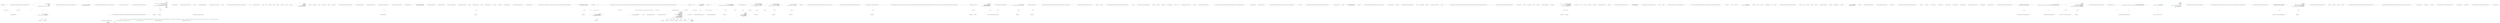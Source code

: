 digraph  {
n59 [label="System.Globalization.CultureInfo", span=""];
n60 [label=type, span=""];
n0 [cluster="CommandLine.Core.TypeConverter.ChangeType(System.Collections.Generic.IEnumerable<string>, System.Type, bool, System.Globalization.CultureInfo)", label="Entry CommandLine.Core.TypeConverter.ChangeType(System.Collections.Generic.IEnumerable<string>, System.Type, bool, System.Globalization.CultureInfo)", span="12-12"];
n1 [cluster="CommandLine.Core.TypeConverter.ChangeType(System.Collections.Generic.IEnumerable<string>, System.Type, bool, System.Globalization.CultureInfo)", label="return scalar\r\n                ? ChangeType(values.Single(), conversionType, conversionCulture)\r\n                : ChangeType(values, conversionType, conversionCulture);", span="14-16"];
n2 [cluster="CommandLine.Core.TypeConverter.ChangeType(System.Collections.Generic.IEnumerable<string>, System.Type, bool, System.Globalization.CultureInfo)", label="Exit CommandLine.Core.TypeConverter.ChangeType(System.Collections.Generic.IEnumerable<string>, System.Type, bool, System.Globalization.CultureInfo)", span="12-12"];
n3 [cluster="System.Collections.Generic.IEnumerable<TSource>.Single<TSource>()", label="Entry System.Collections.Generic.IEnumerable<TSource>.Single<TSource>()", span="0-0"];
n4 [cluster="CommandLine.Core.TypeConverter.ChangeType(string, System.Type, System.Globalization.CultureInfo)", label="Entry CommandLine.Core.TypeConverter.ChangeType(string, System.Type, System.Globalization.CultureInfo)", span="35-35"];
n5 [cluster="CommandLine.Core.TypeConverter.ChangeType(System.Collections.Generic.IEnumerable<string>, System.Type, System.Globalization.CultureInfo)", label="Entry CommandLine.Core.TypeConverter.ChangeType(System.Collections.Generic.IEnumerable<string>, System.Type, System.Globalization.CultureInfo)", span="19-19"];
n6 [cluster="CommandLine.Core.TypeConverter.ChangeType(System.Collections.Generic.IEnumerable<string>, System.Type, System.Globalization.CultureInfo)", label="var type =\r\n                conversionType.GetGenericArguments()\r\n                              .SingleOrDefault()\r\n                              .ToMaybe()\r\n                              .FromJust(\r\n                                  new ApplicationException(''Non scalar properties should be sequence of type IEnumerable<T>.''))", span="21-26"];
n7 [cluster="CommandLine.Core.TypeConverter.ChangeType(System.Collections.Generic.IEnumerable<string>, System.Type, System.Globalization.CultureInfo)", label="var converted = values.Select(value => ChangeType(value, type, conversionCulture))", span="28-28"];
n21 [cluster="lambda expression", label="ChangeType(value, type, conversionCulture)", span="28-28"];
n10 [cluster="System.Type.GetGenericArguments()", label="Entry System.Type.GetGenericArguments()", span="0-0"];
n11 [cluster="System.Collections.Generic.IEnumerable<TSource>.SingleOrDefault<TSource>()", label="Entry System.Collections.Generic.IEnumerable<TSource>.SingleOrDefault<TSource>()", span="0-0"];
n12 [cluster="T.ToMaybe<T>()", label="Entry T.ToMaybe<T>()", span="79-79"];
n13 [cluster="System.ApplicationException.ApplicationException(string)", label="Entry System.ApplicationException.ApplicationException(string)", span="0-0"];
n14 [cluster="CommandLine.Infrastructure.Maybe<T>.FromJust<T>(System.Exception)", label="Entry CommandLine.Infrastructure.Maybe<T>.FromJust<T>(System.Exception)", span="134-134"];
n8 [cluster="CommandLine.Core.TypeConverter.ChangeType(System.Collections.Generic.IEnumerable<string>, System.Type, System.Globalization.CultureInfo)", label="return converted.Any(a => a.MatchNothing())\r\n                ? Maybe.Nothing<object>()\r\n                : Maybe.Just(converted.Select(c => ((Just<object>)c).Value).ToArray(type));", span="30-32"];
n15 [cluster="Unk.Select", label="Entry Unk.Select", span=""];
n20 [cluster="lambda expression", label="Entry lambda expression", span="28-28"];
n9 [cluster="CommandLine.Core.TypeConverter.ChangeType(System.Collections.Generic.IEnumerable<string>, System.Type, System.Globalization.CultureInfo)", label="Exit CommandLine.Core.TypeConverter.ChangeType(System.Collections.Generic.IEnumerable<string>, System.Type, System.Globalization.CultureInfo)", span="19-19"];
n16 [cluster="Unk.Any", label="Entry Unk.Any", span=""];
n17 [cluster="CommandLine.Infrastructure.Maybe.Nothing<T>()", label="Entry CommandLine.Infrastructure.Maybe.Nothing<T>()", span="63-63"];
n18 [cluster="Unk.ToArray", label="Entry Unk.ToArray", span=""];
n19 [cluster="Unk.Just", label="Entry Unk.Just", span=""];
n23 [cluster="lambda expression", label="Entry lambda expression", span="30-30"];
n27 [cluster="lambda expression", label="Entry lambda expression", span="32-32"];
n22 [cluster="lambda expression", label="Exit lambda expression", span="28-28"];
n24 [cluster="lambda expression", label="a.MatchNothing()", span="30-30"];
n25 [cluster="lambda expression", label="Exit lambda expression", span="30-30"];
n26 [cluster="Unk.MatchNothing", label="Entry Unk.MatchNothing", span=""];
n28 [cluster="lambda expression", label="((Just<object>)c).Value", span="32-32"];
n29 [cluster="lambda expression", label="Exit lambda expression", span="32-32"];
n30 [cluster="CommandLine.Core.TypeConverter.ChangeType(string, System.Type, System.Globalization.CultureInfo)", label="return Maybe.Just(\r\n                    MatchBoolString(value)\r\n                        ? ConvertBoolString(value)\r\n                        : conversionType.IsEnum\r\n                            ? ConvertEnumString(value, conversionType)\r\n                            : Convert.ChangeType(value, conversionType, conversionCulture));", span="39-44"];
n31 [cluster="CommandLine.Core.TypeConverter.ChangeType(string, System.Type, System.Globalization.CultureInfo)", label=InvalidCastException, span="46-46"];
n32 [cluster="CommandLine.Core.TypeConverter.ChangeType(string, System.Type, System.Globalization.CultureInfo)", label="return Maybe.Nothing<object>();", span="48-48"];
n33 [cluster="CommandLine.Core.TypeConverter.ChangeType(string, System.Type, System.Globalization.CultureInfo)", label=FormatException, span="50-50"];
n34 [cluster="CommandLine.Core.TypeConverter.ChangeType(string, System.Type, System.Globalization.CultureInfo)", label="return Maybe.Nothing<object>();", span="52-52"];
n35 [cluster="CommandLine.Core.TypeConverter.ChangeType(string, System.Type, System.Globalization.CultureInfo)", label=OverflowException, span="54-54"];
n36 [cluster="CommandLine.Core.TypeConverter.ChangeType(string, System.Type, System.Globalization.CultureInfo)", label="return Maybe.Nothing<object>();", span="56-56"];
n37 [cluster="CommandLine.Core.TypeConverter.ChangeType(string, System.Type, System.Globalization.CultureInfo)", label="Exit CommandLine.Core.TypeConverter.ChangeType(string, System.Type, System.Globalization.CultureInfo)", span="35-35"];
n38 [cluster="CommandLine.Core.TypeConverter.MatchBoolString(string)", label="Entry CommandLine.Core.TypeConverter.MatchBoolString(string)", span="60-60"];
n39 [cluster="CommandLine.Core.TypeConverter.ConvertBoolString(string)", label="Entry CommandLine.Core.TypeConverter.ConvertBoolString(string)", span="66-66"];
n40 [cluster="CommandLine.Core.TypeConverter.ConvertEnumString(string, System.Type)", label="Entry CommandLine.Core.TypeConverter.ConvertEnumString(string, System.Type)", span="71-71"];
n41 [cluster="System.Convert.ChangeType(object, System.Type, System.IFormatProvider)", label="Entry System.Convert.ChangeType(object, System.Type, System.IFormatProvider)", span="0-0"];
n42 [cluster="CommandLine.Infrastructure.Maybe.Just<T>(T)", label="Entry CommandLine.Infrastructure.Maybe.Just<T>(T)", span="68-68"];
n43 [cluster="CommandLine.Core.TypeConverter.MatchBoolString(string)", label="return value.Equals(''true'', StringComparison.OrdinalIgnoreCase)\r\n                   || value.Equals(''false'', StringComparison.OrdinalIgnoreCase);", span="62-63"];
n44 [cluster="CommandLine.Core.TypeConverter.MatchBoolString(string)", label="Exit CommandLine.Core.TypeConverter.MatchBoolString(string)", span="60-60"];
n45 [cluster="string.Equals(string, System.StringComparison)", label="Entry string.Equals(string, System.StringComparison)", span="0-0"];
n46 [cluster="CommandLine.Core.TypeConverter.ConvertBoolString(string)", label="return value.Equals(''true'', StringComparison.OrdinalIgnoreCase);", span="68-68"];
n47 [cluster="CommandLine.Core.TypeConverter.ConvertBoolString(string)", label="Exit CommandLine.Core.TypeConverter.ConvertBoolString(string)", span="66-66"];
n48 [cluster="CommandLine.Core.TypeConverter.ConvertEnumString(string, System.Type)", label="object parsedValue", span="73-73"];
n49 [cluster="CommandLine.Core.TypeConverter.ConvertEnumString(string, System.Type)", label="parsedValue = Enum.Parse(conversionType, value)", span="76-76"];
n52 [cluster="CommandLine.Core.TypeConverter.ConvertEnumString(string, System.Type)", label="Enum.IsDefined(conversionType, parsedValue)", span="82-82"];
n50 [cluster="CommandLine.Core.TypeConverter.ConvertEnumString(string, System.Type)", label=ArgumentException, span="78-78"];
n56 [cluster="System.Enum.Parse(System.Type, string)", label="Entry System.Enum.Parse(System.Type, string)", span="0-0"];
n53 [cluster="CommandLine.Core.TypeConverter.ConvertEnumString(string, System.Type)", label="return parsedValue;", span="84-84"];
n51 [cluster="CommandLine.Core.TypeConverter.ConvertEnumString(string, System.Type)", label="throw new FormatException();", span="80-80"];
n54 [cluster="CommandLine.Core.TypeConverter.ConvertEnumString(string, System.Type)", label="throw new FormatException();", span="86-86"];
n58 [cluster="System.Enum.IsDefined(System.Type, object)", label="Entry System.Enum.IsDefined(System.Type, object)", span="0-0"];
n55 [cluster="CommandLine.Core.TypeConverter.ConvertEnumString(string, System.Type)", label="Exit CommandLine.Core.TypeConverter.ConvertEnumString(string, System.Type)", span="71-71"];
n57 [cluster="System.FormatException.FormatException()", label="Entry System.FormatException.FormatException()", span="0-0"];
d1 [cluster="CommandLine.Core.InstanceBuilder.Build<T>(CSharpx.Maybe<System.Func<T>>, System.Collections.Generic.IEnumerable<string>, System.StringComparer, System.Globalization.CultureInfo, System.Collections.Generic.IEnumerable<CommandLine.ErrorType>)", color=green, community=0, label="return Build(\r\n                factory,\r\n                (args, optionSpecs) =>\r\n                    {\r\n                        var tokens = Tokenizer.Tokenize(args, name => NameLookup.Contains(name, optionSpecs, nameComparer));\r\n                        var explodedTokens = Tokenizer.ExplodeOptionList(\r\n                            tokens,\r\n                            name => NameLookup.HavingSeparator(name, optionSpecs, nameComparer));\r\n                        return Tokenizer.Normalize(explodedTokens, name => NameLookup.Contains(name, optionSpecs, nameComparer));\r\n                    },\r\n                arguments,\r\n                nameComparer,\r\n                parsingCulture,\r\n                nonFatalErrors);", prediction=0, span="21-34"];
d0 [cluster="CommandLine.Core.InstanceBuilder.Build<T>(CSharpx.Maybe<System.Func<T>>, System.Collections.Generic.IEnumerable<string>, System.StringComparer, System.Globalization.CultureInfo, System.Collections.Generic.IEnumerable<CommandLine.ErrorType>)", label="Entry CommandLine.Core.InstanceBuilder.Build<T>(CSharpx.Maybe<System.Func<T>>, System.Collections.Generic.IEnumerable<string>, System.StringComparer, System.Globalization.CultureInfo, System.Collections.Generic.IEnumerable<CommandLine.ErrorType>)", span="14-14"];
d2 [cluster="CommandLine.Core.InstanceBuilder.Build<T>(CSharpx.Maybe<System.Func<T>>, System.Collections.Generic.IEnumerable<string>, System.StringComparer, System.Globalization.CultureInfo, System.Collections.Generic.IEnumerable<CommandLine.ErrorType>)", label="Exit CommandLine.Core.InstanceBuilder.Build<T>(CSharpx.Maybe<System.Func<T>>, System.Collections.Generic.IEnumerable<string>, System.StringComparer, System.Globalization.CultureInfo, System.Collections.Generic.IEnumerable<CommandLine.ErrorType>)", span="14-14"];
d3 [cluster="CommandLine.Core.InstanceBuilder.Build<T>(CSharpx.Maybe<System.Func<T>>, System.Func<System.Collections.Generic.IEnumerable<string>, System.Collections.Generic.IEnumerable<CommandLine.Core.OptionSpecification>, RailwaySharp.ErrorHandling.Result<System.Collections.Generic.IEnumerable<CommandLine.Core.Token>, CommandLine.Error>>, System.Collections.Generic.IEnumerable<string>, System.StringComparer, System.Globalization.CultureInfo, System.Collections.Generic.IEnumerable<CommandLine.ErrorType>)", label="Entry CommandLine.Core.InstanceBuilder.Build<T>(CSharpx.Maybe<System.Func<T>>, System.Func<System.Collections.Generic.IEnumerable<string>, System.Collections.Generic.IEnumerable<CommandLine.Core.OptionSpecification>, RailwaySharp.ErrorHandling.Result<System.Collections.Generic.IEnumerable<CommandLine.Core.Token>, CommandLine.Error>>, System.Collections.Generic.IEnumerable<string>, System.StringComparer, System.Globalization.CultureInfo, System.Collections.Generic.IEnumerable<CommandLine.ErrorType>)", span="37-37"];
d4 [cluster="lambda expression", label="Entry lambda expression", span="23-30"];
d7 [cluster="lambda expression", color=green, community=0, label="return Tokenizer.Normalize(explodedTokens, name => NameLookup.Contains(name, optionSpecs, nameComparer));", prediction=1, span="29-29"];
d158 [label="System.StringComparer", span=""];
d6 [cluster="lambda expression", label="var explodedTokens = Tokenizer.ExplodeOptionList(\r\n                            tokens,\r\n                            name => NameLookup.HavingSeparator(name, optionSpecs, nameComparer))", span="26-28"];
d8 [cluster="lambda expression", label="Exit lambda expression", span="23-30"];
d11 [cluster="CommandLine.Core.Tokenizer.Normalize(RailwaySharp.ErrorHandling.Result<System.Collections.Generic.IEnumerable<CommandLine.Core.Token>, CommandLine.Error>, System.Func<string, bool>)", label="Entry CommandLine.Core.Tokenizer.Normalize(RailwaySharp.ErrorHandling.Result<System.Collections.Generic.IEnumerable<CommandLine.Core.Token>, CommandLine.Error>, System.Func<string, bool>)", span="67-67"];
d21 [cluster="lambda expression", color=green, community=0, label="NameLookup.Contains(name, optionSpecs, nameComparer)", prediction=1, span="29-29"];
d159 [label="System.Collections.Generic.IEnumerable<CommandLine.Core.OptionSpecification>", span=""];
d15 [cluster="CommandLine.Core.NameLookup.Contains(string, System.Collections.Generic.IEnumerable<CommandLine.Core.OptionSpecification>, System.StringComparer)", label="Entry CommandLine.Core.NameLookup.Contains(string, System.Collections.Generic.IEnumerable<CommandLine.Core.OptionSpecification>, System.StringComparer)", span="11-11"];
d5 [cluster="lambda expression", label="var tokens = Tokenizer.Tokenize(args, name => NameLookup.Contains(name, optionSpecs, nameComparer))", span="25-25"];
d13 [cluster="lambda expression", label="NameLookup.Contains(name, optionSpecs, nameComparer)", span="25-25"];
d17 [cluster="lambda expression", label="NameLookup.HavingSeparator(name, optionSpecs, nameComparer)", span="28-28"];
d50 [cluster="CommandLine.Core.InstanceBuilder.Build<T>(CSharpx.Maybe<System.Func<T>>, System.Func<System.Collections.Generic.IEnumerable<string>, System.Collections.Generic.IEnumerable<CommandLine.Core.OptionSpecification>, RailwaySharp.ErrorHandling.Result<System.Collections.Generic.IEnumerable<CommandLine.Core.Token>, CommandLine.Error>>, System.Collections.Generic.IEnumerable<string>, System.StringComparer, System.Globalization.CultureInfo, System.Collections.Generic.IEnumerable<CommandLine.ErrorType>)", label="Exit CommandLine.Core.InstanceBuilder.Build<T>(CSharpx.Maybe<System.Func<T>>, System.Func<System.Collections.Generic.IEnumerable<string>, System.Collections.Generic.IEnumerable<CommandLine.Core.OptionSpecification>, RailwaySharp.ErrorHandling.Result<System.Collections.Generic.IEnumerable<CommandLine.Core.Token>, CommandLine.Error>>, System.Collections.Generic.IEnumerable<string>, System.StringComparer, System.Globalization.CultureInfo, System.Collections.Generic.IEnumerable<CommandLine.ErrorType>)", span="37-37"];
d23 [cluster="CommandLine.Core.InstanceBuilder.Build<T>(CSharpx.Maybe<System.Func<T>>, System.Func<System.Collections.Generic.IEnumerable<string>, System.Collections.Generic.IEnumerable<CommandLine.Core.OptionSpecification>, RailwaySharp.ErrorHandling.Result<System.Collections.Generic.IEnumerable<CommandLine.Core.Token>, CommandLine.Error>>, System.Collections.Generic.IEnumerable<string>, System.StringComparer, System.Globalization.CultureInfo, System.Collections.Generic.IEnumerable<CommandLine.ErrorType>)", label="var typeInfo = factory.Return(f => f().GetType(), typeof(T))", span="45-45"];
d27 [cluster="CommandLine.Core.InstanceBuilder.Build<T>(CSharpx.Maybe<System.Func<T>>, System.Func<System.Collections.Generic.IEnumerable<string>, System.Collections.Generic.IEnumerable<CommandLine.Core.OptionSpecification>, RailwaySharp.ErrorHandling.Result<System.Collections.Generic.IEnumerable<CommandLine.Core.Token>, CommandLine.Error>>, System.Collections.Generic.IEnumerable<string>, System.StringComparer, System.Globalization.CultureInfo, System.Collections.Generic.IEnumerable<CommandLine.ErrorType>)", label="Func<T> makeDefault = () =>\r\n                typeof(T).IsMutable()\r\n                    ? factory.Return(f => f(), Activator.CreateInstance<T>())\r\n                    : ReflectionHelper.CreateDefaultImmutableInstance<T>(\r\n                        (from p in specProps select p.Specification.ConversionType).ToArray())", span="56-60"];
d102 [cluster="lambda expression", label="typeof(T).IsMutable()\r\n                    ? factory.Return(f => f(), Activator.CreateInstance<T>())\r\n                    : ReflectionHelper.CreateDefaultImmutableInstance<T>(\r\n                        (from p in specProps select p.Specification.ConversionType).ToArray())", span="57-60"];
d28 [cluster="CommandLine.Core.InstanceBuilder.Build<T>(CSharpx.Maybe<System.Func<T>>, System.Func<System.Collections.Generic.IEnumerable<string>, System.Collections.Generic.IEnumerable<CommandLine.Core.OptionSpecification>, RailwaySharp.ErrorHandling.Result<System.Collections.Generic.IEnumerable<CommandLine.Core.Token>, CommandLine.Error>>, System.Collections.Generic.IEnumerable<string>, System.StringComparer, System.Globalization.CultureInfo, System.Collections.Generic.IEnumerable<CommandLine.ErrorType>)", label="arguments.Any()", span="62-62"];
d29 [cluster="CommandLine.Core.InstanceBuilder.Build<T>(CSharpx.Maybe<System.Func<T>>, System.Func<System.Collections.Generic.IEnumerable<string>, System.Collections.Generic.IEnumerable<CommandLine.Core.OptionSpecification>, RailwaySharp.ErrorHandling.Result<System.Collections.Generic.IEnumerable<CommandLine.Core.Token>, CommandLine.Error>>, System.Collections.Generic.IEnumerable<string>, System.StringComparer, System.Globalization.CultureInfo, System.Collections.Generic.IEnumerable<CommandLine.ErrorType>)", label="var preprocessorErrors = arguments.Preprocess(PreprocessorGuards.Lookup(nameComparer))", span="64-64"];
d32 [cluster="CommandLine.Core.InstanceBuilder.Build<T>(CSharpx.Maybe<System.Func<T>>, System.Func<System.Collections.Generic.IEnumerable<string>, System.Collections.Generic.IEnumerable<CommandLine.Core.OptionSpecification>, RailwaySharp.ErrorHandling.Result<System.Collections.Generic.IEnumerable<CommandLine.Core.Token>, CommandLine.Error>>, System.Collections.Generic.IEnumerable<string>, System.StringComparer, System.Globalization.CultureInfo, System.Collections.Generic.IEnumerable<CommandLine.ErrorType>)", label="var tokenizerResult = tokenizer(arguments, optionSpecs)", span="71-71"];
d34 [cluster="CommandLine.Core.InstanceBuilder.Build<T>(CSharpx.Maybe<System.Func<T>>, System.Func<System.Collections.Generic.IEnumerable<string>, System.Collections.Generic.IEnumerable<CommandLine.Core.OptionSpecification>, RailwaySharp.ErrorHandling.Result<System.Collections.Generic.IEnumerable<CommandLine.Core.Token>, CommandLine.Error>>, System.Collections.Generic.IEnumerable<string>, System.StringComparer, System.Globalization.CultureInfo, System.Collections.Generic.IEnumerable<CommandLine.ErrorType>)", label="var partitions = TokenPartitioner.Partition(\r\n                tokens,\r\n                name => TypeLookup.FindTypeDescriptorAndSibling(name, optionSpecs, nameComparer))", span="75-77"];
d110 [cluster="lambda expression", label="TypeLookup.FindTypeDescriptorAndSibling(name, optionSpecs, nameComparer)", span="77-77"];
d35 [cluster="CommandLine.Core.InstanceBuilder.Build<T>(CSharpx.Maybe<System.Func<T>>, System.Func<System.Collections.Generic.IEnumerable<string>, System.Collections.Generic.IEnumerable<CommandLine.Core.OptionSpecification>, RailwaySharp.ErrorHandling.Result<System.Collections.Generic.IEnumerable<CommandLine.Core.Token>, CommandLine.Error>>, System.Collections.Generic.IEnumerable<string>, System.StringComparer, System.Globalization.CultureInfo, System.Collections.Generic.IEnumerable<CommandLine.ErrorType>)", label="var optionSpecPropsResult = OptionMapper.MapValues(\r\n                (from pt in specProps where pt.Specification.IsOption() select pt),\r\n                partitions.Options,\r\n                (vals, type, isScalar) => TypeConverter.ChangeType(vals, type, isScalar, parsingCulture),\r\n                nameComparer)", span="79-83"];
d114 [cluster="lambda expression", label="TypeConverter.ChangeType(vals, type, isScalar, parsingCulture)", span="82-82"];
d36 [cluster="CommandLine.Core.InstanceBuilder.Build<T>(CSharpx.Maybe<System.Func<T>>, System.Func<System.Collections.Generic.IEnumerable<string>, System.Collections.Generic.IEnumerable<CommandLine.Core.OptionSpecification>, RailwaySharp.ErrorHandling.Result<System.Collections.Generic.IEnumerable<CommandLine.Core.Token>, CommandLine.Error>>, System.Collections.Generic.IEnumerable<string>, System.StringComparer, System.Globalization.CultureInfo, System.Collections.Generic.IEnumerable<CommandLine.ErrorType>)", label="var valueSpecPropsResult = ValueMapper.MapValues(\r\n                (from pt in specProps where pt.Specification.IsValue() select pt),\r\n                    partitions.Values,\r\n                (vals, type, isScalar) => TypeConverter.ChangeType(vals, type, isScalar, parsingCulture))", span="85-88"];
d118 [cluster="lambda expression", label="TypeConverter.ChangeType(vals, type, isScalar, parsingCulture)", span="88-88"];
d37 [cluster="CommandLine.Core.InstanceBuilder.Build<T>(CSharpx.Maybe<System.Func<T>>, System.Func<System.Collections.Generic.IEnumerable<string>, System.Collections.Generic.IEnumerable<CommandLine.Core.OptionSpecification>, RailwaySharp.ErrorHandling.Result<System.Collections.Generic.IEnumerable<CommandLine.Core.Token>, CommandLine.Error>>, System.Collections.Generic.IEnumerable<string>, System.StringComparer, System.Globalization.CultureInfo, System.Collections.Generic.IEnumerable<CommandLine.ErrorType>)", label="var missingValueErrors = from token in partitions.Errors\r\n                                     select new MissingValueOptionError(\r\n                                         optionSpecs.Single(o => token.Text.MatchName(o.ShortName, o.LongName, nameComparer)).FromOptionSpecification())", span="90-92"];
d121 [cluster="lambda expression", label="token.Text.MatchName(o.ShortName, o.LongName, nameComparer)", span="92-92"];
d41 [cluster="CommandLine.Core.InstanceBuilder.Build<T>(CSharpx.Maybe<System.Func<T>>, System.Func<System.Collections.Generic.IEnumerable<string>, System.Collections.Generic.IEnumerable<CommandLine.Core.OptionSpecification>, RailwaySharp.ErrorHandling.Result<System.Collections.Generic.IEnumerable<CommandLine.Core.Token>, CommandLine.Error>>, System.Collections.Generic.IEnumerable<string>, System.StringComparer, System.Globalization.CultureInfo, System.Collections.Generic.IEnumerable<CommandLine.ErrorType>)", label="instance = factory.Return(f => f(), Activator.CreateInstance<T>())", span="100-100"];
d48 [cluster="CommandLine.Core.InstanceBuilder.Build<T>(CSharpx.Maybe<System.Func<T>>, System.Func<System.Collections.Generic.IEnumerable<string>, System.Collections.Generic.IEnumerable<CommandLine.Core.OptionSpecification>, RailwaySharp.ErrorHandling.Result<System.Collections.Generic.IEnumerable<CommandLine.Core.Token>, CommandLine.Error>>, System.Collections.Generic.IEnumerable<string>, System.StringComparer, System.Globalization.CultureInfo, System.Collections.Generic.IEnumerable<CommandLine.ErrorType>)", label="var warnings =\r\n                from e in allErrors where nonFatalErrors.Contains(e.Tag)\r\n                select e", span="137-139"];
d10 [cluster="CommandLine.Core.Tokenizer.ExplodeOptionList(RailwaySharp.ErrorHandling.Result<System.Collections.Generic.IEnumerable<CommandLine.Core.Token>, CommandLine.Error>, System.Func<string, CSharpx.Maybe<char>>)", label="Entry CommandLine.Core.Tokenizer.ExplodeOptionList(RailwaySharp.ErrorHandling.Result<System.Collections.Generic.IEnumerable<CommandLine.Core.Token>, CommandLine.Error>, System.Func<string, CSharpx.Maybe<char>>)", span="46-46"];
d16 [cluster="lambda expression", label="Entry lambda expression", span="28-28"];
d9 [cluster="CommandLine.Core.Tokenizer.Tokenize(System.Collections.Generic.IEnumerable<string>, System.Func<string, bool>)", label="Entry CommandLine.Core.Tokenizer.Tokenize(System.Collections.Generic.IEnumerable<string>, System.Func<string, bool>)", span="13-13"];
d12 [cluster="lambda expression", label="Entry lambda expression", span="25-25"];
d14 [cluster="lambda expression", label="Exit lambda expression", span="25-25"];
d18 [cluster="lambda expression", label="Exit lambda expression", span="28-28"];
d19 [cluster="CommandLine.Core.NameLookup.HavingSeparator(string, System.Collections.Generic.IEnumerable<CommandLine.Core.OptionSpecification>, System.StringComparer)", label="Entry CommandLine.Core.NameLookup.HavingSeparator(string, System.Collections.Generic.IEnumerable<CommandLine.Core.OptionSpecification>, System.StringComparer)", span="16-16"];
d31 [cluster="CommandLine.Core.InstanceBuilder.Build<T>(CSharpx.Maybe<System.Func<T>>, System.Func<System.Collections.Generic.IEnumerable<string>, System.Collections.Generic.IEnumerable<CommandLine.Core.OptionSpecification>, RailwaySharp.ErrorHandling.Result<System.Collections.Generic.IEnumerable<CommandLine.Core.Token>, CommandLine.Error>>, System.Collections.Generic.IEnumerable<string>, System.StringComparer, System.Globalization.CultureInfo, System.Collections.Generic.IEnumerable<CommandLine.ErrorType>)", label="return new NotParsed<T>(makeDefault().GetType().ToTypeInfo(), preprocessorErrors);", span="67-67"];
d49 [cluster="CommandLine.Core.InstanceBuilder.Build<T>(CSharpx.Maybe<System.Func<T>>, System.Func<System.Collections.Generic.IEnumerable<string>, System.Collections.Generic.IEnumerable<CommandLine.Core.OptionSpecification>, RailwaySharp.ErrorHandling.Result<System.Collections.Generic.IEnumerable<CommandLine.Core.Token>, CommandLine.Error>>, System.Collections.Generic.IEnumerable<string>, System.StringComparer, System.Globalization.CultureInfo, System.Collections.Generic.IEnumerable<CommandLine.ErrorType>)", label="return allErrors\r\n                .Except(warnings)\r\n                .ToParserResult(instance);", span="141-143"];
d24 [cluster="CommandLine.Core.InstanceBuilder.Build<T>(CSharpx.Maybe<System.Func<T>>, System.Func<System.Collections.Generic.IEnumerable<string>, System.Collections.Generic.IEnumerable<CommandLine.Core.OptionSpecification>, RailwaySharp.ErrorHandling.Result<System.Collections.Generic.IEnumerable<CommandLine.Core.Token>, CommandLine.Error>>, System.Collections.Generic.IEnumerable<string>, System.StringComparer, System.Globalization.CultureInfo, System.Collections.Generic.IEnumerable<CommandLine.ErrorType>)", label="var specProps = typeInfo.GetSpecifications(pi => SpecificationProperty.Create(\r\n                    Specification.FromProperty(pi), pi, Maybe.Nothing<object>()))", span="47-48"];
d51 [cluster="Unk.Return", label="Entry Unk.Return", span=""];
d90 [cluster="lambda expression", label="Entry lambda expression", span="45-45"];
d40 [cluster="CommandLine.Core.InstanceBuilder.Build<T>(CSharpx.Maybe<System.Func<T>>, System.Func<System.Collections.Generic.IEnumerable<string>, System.Collections.Generic.IEnumerable<CommandLine.Core.OptionSpecification>, RailwaySharp.ErrorHandling.Result<System.Collections.Generic.IEnumerable<CommandLine.Core.Token>, CommandLine.Error>>, System.Collections.Generic.IEnumerable<string>, System.StringComparer, System.Globalization.CultureInfo, System.Collections.Generic.IEnumerable<CommandLine.ErrorType>)", label="typeInfo.IsMutable()", span="98-98"];
d43 [cluster="CommandLine.Core.InstanceBuilder.Build<T>(CSharpx.Maybe<System.Func<T>>, System.Func<System.Collections.Generic.IEnumerable<string>, System.Collections.Generic.IEnumerable<CommandLine.Core.OptionSpecification>, RailwaySharp.ErrorHandling.Result<System.Collections.Generic.IEnumerable<CommandLine.Core.Token>, CommandLine.Error>>, System.Collections.Generic.IEnumerable<string>, System.StringComparer, System.Globalization.CultureInfo, System.Collections.Generic.IEnumerable<CommandLine.ErrorType>)", label="var ctor = typeInfo.GetConstructor((from sp in specProps select sp.Property.PropertyType).ToArray())", span="116-116"];
d26 [cluster="CommandLine.Core.InstanceBuilder.Build<T>(CSharpx.Maybe<System.Func<T>>, System.Func<System.Collections.Generic.IEnumerable<string>, System.Collections.Generic.IEnumerable<CommandLine.Core.OptionSpecification>, RailwaySharp.ErrorHandling.Result<System.Collections.Generic.IEnumerable<CommandLine.Core.Token>, CommandLine.Error>>, System.Collections.Generic.IEnumerable<string>, System.StringComparer, System.Globalization.CultureInfo, System.Collections.Generic.IEnumerable<CommandLine.ErrorType>)", label="var optionSpecs = specs\r\n                .ThrowingValidate(SpecificationGuards.Lookup)\r\n                .OfType<OptionSpecification>()", span="52-54"];
d160 [label="CSharpx.Maybe<System.Func<T>>", span=""];
d161 [label=specProps, span=""];
d101 [cluster="lambda expression", label="Entry lambda expression", span="56-60"];
d103 [cluster="lambda expression", label="Exit lambda expression", span="56-60"];
d104 [cluster="System.Type.IsMutable()", label="Entry System.Type.IsMutable()", span="139-139"];
d73 [cluster="System.Activator.CreateInstance<T>()", label="Entry System.Activator.CreateInstance<T>()", span="0-0"];
d75 [cluster="Unk.ToArray", label="Entry Unk.ToArray", span=""];
d105 [cluster="Unk.>", label="Entry Unk.>", span=""];
d106 [cluster="lambda expression", label="Entry lambda expression", span="58-58"];
d55 [cluster="System.Collections.Generic.IEnumerable<TSource>.Any<TSource>()", label="Entry System.Collections.Generic.IEnumerable<TSource>.Any<TSource>()", span="0-0"];
d30 [cluster="CommandLine.Core.InstanceBuilder.Build<T>(CSharpx.Maybe<System.Func<T>>, System.Func<System.Collections.Generic.IEnumerable<string>, System.Collections.Generic.IEnumerable<CommandLine.Core.OptionSpecification>, RailwaySharp.ErrorHandling.Result<System.Collections.Generic.IEnumerable<CommandLine.Core.Token>, CommandLine.Error>>, System.Collections.Generic.IEnumerable<string>, System.StringComparer, System.Globalization.CultureInfo, System.Collections.Generic.IEnumerable<CommandLine.ErrorType>)", label="preprocessorErrors.Any()", span="65-65"];
d56 [cluster="CommandLine.Core.PreprocessorGuards.Lookup(System.StringComparer)", label="Entry CommandLine.Core.PreprocessorGuards.Lookup(System.StringComparer)", span="11-11"];
d57 [cluster="System.Collections.Generic.IEnumerable<string>.Preprocess(System.Collections.Generic.IEnumerable<System.Func<System.Collections.Generic.IEnumerable<string>, System.Collections.Generic.IEnumerable<CommandLine.Error>>>)", label="Entry System.Collections.Generic.IEnumerable<string>.Preprocess(System.Collections.Generic.IEnumerable<System.Func<System.Collections.Generic.IEnumerable<string>, System.Collections.Generic.IEnumerable<CommandLine.Error>>>)", span="11-11"];
d33 [cluster="CommandLine.Core.InstanceBuilder.Build<T>(CSharpx.Maybe<System.Func<T>>, System.Func<System.Collections.Generic.IEnumerable<string>, System.Collections.Generic.IEnumerable<CommandLine.Core.OptionSpecification>, RailwaySharp.ErrorHandling.Result<System.Collections.Generic.IEnumerable<CommandLine.Core.Token>, CommandLine.Error>>, System.Collections.Generic.IEnumerable<string>, System.StringComparer, System.Globalization.CultureInfo, System.Collections.Generic.IEnumerable<CommandLine.ErrorType>)", label="var tokens = tokenizerResult.SucceededWith()", span="73-73"];
d62 [cluster="System.Func<T1, T2, TResult>.Invoke(T1, T2)", label="Entry System.Func<T1, T2, TResult>.Invoke(T1, T2)", span="0-0"];
d47 [cluster="CommandLine.Core.InstanceBuilder.Build<T>(CSharpx.Maybe<System.Func<T>>, System.Func<System.Collections.Generic.IEnumerable<string>, System.Collections.Generic.IEnumerable<CommandLine.Core.OptionSpecification>, RailwaySharp.ErrorHandling.Result<System.Collections.Generic.IEnumerable<CommandLine.Core.Token>, CommandLine.Error>>, System.Collections.Generic.IEnumerable<string>, System.StringComparer, System.Globalization.CultureInfo, System.Collections.Generic.IEnumerable<CommandLine.ErrorType>)", label="var allErrors =\r\n                tokenizerResult\r\n                    .SuccessfulMessages()\r\n                        .Concat(missingValueErrors)\r\n                        .Concat(optionSpecPropsResult.SuccessfulMessages())\r\n                        .Concat(valueSpecPropsResult.SuccessfulMessages())\r\n                        .Concat(validationErrors)\r\n                    .Memorize()", span="128-135"];
d64 [cluster="CommandLine.Core.TokenPartitioner.Partition(System.Collections.Generic.IEnumerable<CommandLine.Core.Token>, System.Func<string, CSharpx.Maybe<CommandLine.Core.TypeDescriptor>>)", label="Entry CommandLine.Core.TokenPartitioner.Partition(System.Collections.Generic.IEnumerable<CommandLine.Core.Token>, System.Func<string, CSharpx.Maybe<CommandLine.Core.TypeDescriptor>>)", span="12-12"];
d109 [cluster="lambda expression", label="Entry lambda expression", span="77-77"];
d162 [label="System.StringComparer", span=""];
d163 [label=optionSpecs, span=""];
d111 [cluster="lambda expression", label="Exit lambda expression", span="77-77"];
d112 [cluster="CommandLine.Core.TypeLookup.FindTypeDescriptorAndSibling(string, System.Collections.Generic.IEnumerable<CommandLine.Core.OptionSpecification>, System.StringComparer)", label="Entry CommandLine.Core.TypeLookup.FindTypeDescriptorAndSibling(string, System.Collections.Generic.IEnumerable<CommandLine.Core.OptionSpecification>, System.StringComparer)", span="23-23"];
d65 [cluster="CommandLine.Core.Specification.IsOption()", label="Entry CommandLine.Core.Specification.IsOption()", span="10-10"];
d66 [cluster="Unk.MapValues", label="Entry Unk.MapValues", span=""];
d113 [cluster="lambda expression", label="Entry lambda expression", span="82-82"];
d38 [cluster="CommandLine.Core.InstanceBuilder.Build<T>(CSharpx.Maybe<System.Func<T>>, System.Func<System.Collections.Generic.IEnumerable<string>, System.Collections.Generic.IEnumerable<CommandLine.Core.OptionSpecification>, RailwaySharp.ErrorHandling.Result<System.Collections.Generic.IEnumerable<CommandLine.Core.Token>, CommandLine.Error>>, System.Collections.Generic.IEnumerable<string>, System.StringComparer, System.Globalization.CultureInfo, System.Collections.Generic.IEnumerable<CommandLine.ErrorType>)", label="var specPropsWithValue = optionSpecPropsResult.SucceededWith()\r\n                .Concat(valueSpecPropsResult.SucceededWith())", span="94-95"];
d164 [label="System.Globalization.CultureInfo", span=""];
d115 [cluster="lambda expression", label="Exit lambda expression", span="82-82"];
d116 [cluster="CommandLine.Core.TypeConverter.ChangeType(System.Collections.Generic.IEnumerable<string>, System.Type, bool, System.Globalization.CultureInfo)", label="Entry CommandLine.Core.TypeConverter.ChangeType(System.Collections.Generic.IEnumerable<string>, System.Type, bool, System.Globalization.CultureInfo)", span="13-13"];
d67 [cluster="CommandLine.Core.Specification.IsValue()", label="Entry CommandLine.Core.Specification.IsValue()", span="15-15"];
d117 [cluster="lambda expression", label="Entry lambda expression", span="88-88"];
d119 [cluster="lambda expression", label="Exit lambda expression", span="88-88"];
d68 [cluster="CommandLine.MissingValueOptionError.MissingValueOptionError(CommandLine.NameInfo)", label="Entry CommandLine.MissingValueOptionError.MissingValueOptionError(CommandLine.NameInfo)", span="269-269"];
d69 [cluster="Unk.Single", label="Entry Unk.Single", span=""];
d70 [cluster="Unk.FromOptionSpecification", label="Entry Unk.FromOptionSpecification", span=""];
d120 [cluster="lambda expression", label="Entry lambda expression", span="92-92"];
d165 [label=token, span=""];
d122 [cluster="lambda expression", label="Exit lambda expression", span="92-92"];
d123 [cluster="string.MatchName(string, string, System.StringComparer)", label="Entry string.MatchName(string, string, System.StringComparer)", span="8-8"];
d42 [cluster="CommandLine.Core.InstanceBuilder.Build<T>(CSharpx.Maybe<System.Func<T>>, System.Func<System.Collections.Generic.IEnumerable<string>, System.Collections.Generic.IEnumerable<CommandLine.Core.OptionSpecification>, RailwaySharp.ErrorHandling.Result<System.Collections.Generic.IEnumerable<CommandLine.Core.Token>, CommandLine.Error>>, System.Collections.Generic.IEnumerable<string>, System.StringComparer, System.Globalization.CultureInfo, System.Collections.Generic.IEnumerable<CommandLine.ErrorType>)", label="instance = instance\r\n                    .SetProperties(specPropsWithValue,\r\n                        sp => sp.Value.IsJust(),\r\n                        sp => sp.Value.FromJust())\r\n                    .SetProperties(specPropsWithValue,\r\n                        sp => sp.Value.IsNothing() && sp.Specification.DefaultValue.IsJust(),\r\n                        sp => sp.Specification.DefaultValue.FromJust())\r\n                    .SetProperties(specPropsWithValue,\r\n                        sp => sp.Value.IsNothing()\r\n                            && sp.Specification.TargetType == TargetType.Sequence\r\n                            && sp.Specification.DefaultValue.MatchNothing(),\r\n                        sp => sp.Property.PropertyType.GetGenericArguments().Single().CreateEmptyArray())", span="101-112"];
d124 [cluster="lambda expression", label="Entry lambda expression", span="100-100"];
d87 [cluster="Unk.Contains", label="Entry Unk.Contains", span=""];
d83 [cluster="System.Collections.Generic.IEnumerable<CommandLine.Core.SpecificationProperty>.Validate(System.Collections.Generic.IEnumerable<System.Func<System.Collections.Generic.IEnumerable<CommandLine.Core.SpecificationProperty>, System.Collections.Generic.IEnumerable<CommandLine.Error>>>)", label="Entry System.Collections.Generic.IEnumerable<CommandLine.Core.SpecificationProperty>.Validate(System.Collections.Generic.IEnumerable<System.Func<System.Collections.Generic.IEnumerable<CommandLine.Core.SpecificationProperty>, System.Collections.Generic.IEnumerable<CommandLine.Error>>>)", span="40-40"];
d58 [cluster="CommandLine.NotParsed<T>.NotParsed(CommandLine.TypeInfo, System.Collections.Generic.IEnumerable<CommandLine.Error>)", label="Entry CommandLine.NotParsed<T>.NotParsed(CommandLine.TypeInfo, System.Collections.Generic.IEnumerable<CommandLine.Error>)", span="163-163"];
d59 [cluster="System.Func<TResult>.Invoke()", label="Entry System.Func<TResult>.Invoke()", span="0-0"];
d60 [cluster="object.GetType()", label="Entry object.GetType()", span="0-0"];
d61 [cluster="System.Type.ToTypeInfo()", label="Entry System.Type.ToTypeInfo()", span="174-174"];
d45 [cluster="CommandLine.Core.InstanceBuilder.Build<T>(CSharpx.Maybe<System.Func<T>>, System.Func<System.Collections.Generic.IEnumerable<string>, System.Collections.Generic.IEnumerable<CommandLine.Core.OptionSpecification>, RailwaySharp.ErrorHandling.Result<System.Collections.Generic.IEnumerable<CommandLine.Core.Token>, CommandLine.Error>>, System.Collections.Generic.IEnumerable<string>, System.StringComparer, System.Globalization.CultureInfo, System.Collections.Generic.IEnumerable<CommandLine.ErrorType>)", label="instance = (T)ctor.Invoke(values)", span="122-122"];
d88 [cluster="Unk.Except", label="Entry Unk.Except", span=""];
d89 [cluster="Unk.ToParserResult", label="Entry Unk.ToParserResult", span=""];
d25 [cluster="CommandLine.Core.InstanceBuilder.Build<T>(CSharpx.Maybe<System.Func<T>>, System.Func<System.Collections.Generic.IEnumerable<string>, System.Collections.Generic.IEnumerable<CommandLine.Core.OptionSpecification>, RailwaySharp.ErrorHandling.Result<System.Collections.Generic.IEnumerable<CommandLine.Core.Token>, CommandLine.Error>>, System.Collections.Generic.IEnumerable<string>, System.StringComparer, System.Globalization.CultureInfo, System.Collections.Generic.IEnumerable<CommandLine.ErrorType>)", label="var specs = from pt in specProps select pt.Specification", span="50-50"];
d52 [cluster="Unk.GetSpecifications", label="Entry Unk.GetSpecifications", span=""];
d95 [cluster="lambda expression", label="Entry lambda expression", span="47-48"];
d44 [cluster="CommandLine.Core.InstanceBuilder.Build<T>(CSharpx.Maybe<System.Func<T>>, System.Func<System.Collections.Generic.IEnumerable<string>, System.Collections.Generic.IEnumerable<CommandLine.Core.OptionSpecification>, RailwaySharp.ErrorHandling.Result<System.Collections.Generic.IEnumerable<CommandLine.Core.Token>, CommandLine.Error>>, System.Collections.Generic.IEnumerable<string>, System.StringComparer, System.Globalization.CultureInfo, System.Collections.Generic.IEnumerable<CommandLine.ErrorType>)", label="var values = (from prms in ctor.GetParameters()\r\n                              join sp in specPropsWithValue on prms.Name.ToLower() equals sp.Property.Name.ToLower()\r\n                              select sp.Value.Return(v => v,\r\n                                    sp.Specification.DefaultValue.Return(d => d,\r\n                                        sp.Specification.ConversionType.CreateDefaultForImmutable()))).ToArray()", span="117-121"];
d92 [cluster="lambda expression", label="Exit lambda expression", span="45-45"];
d91 [cluster="lambda expression", label="f().GetType()", span="45-45"];
d39 [cluster="CommandLine.Core.InstanceBuilder.Build<T>(CSharpx.Maybe<System.Func<T>>, System.Func<System.Collections.Generic.IEnumerable<string>, System.Collections.Generic.IEnumerable<CommandLine.Core.OptionSpecification>, RailwaySharp.ErrorHandling.Result<System.Collections.Generic.IEnumerable<CommandLine.Core.Token>, CommandLine.Error>>, System.Collections.Generic.IEnumerable<string>, System.StringComparer, System.Globalization.CultureInfo, System.Collections.Generic.IEnumerable<CommandLine.ErrorType>)", label="T instance", span="97-97"];
d72 [cluster="Unk.IsMutable", label="Entry Unk.IsMutable", span=""];
d76 [cluster="Unk.GetConstructor", label="Entry Unk.GetConstructor", span=""];
d53 [cluster="Unk.ThrowingValidate", label="Entry Unk.ThrowingValidate", span=""];
d54 [cluster="System.Collections.IEnumerable.OfType<TResult>()", label="Entry System.Collections.IEnumerable.OfType<TResult>()", span="0-0"];
d108 [cluster="lambda expression", label="Exit lambda expression", span="58-58"];
d107 [cluster="lambda expression", label="f()", span="58-58"];
d63 [cluster="RailwaySharp.ErrorHandling.Result<TSuccess, TMessage>.SucceededWith<TSuccess, TMessage>()", label="Entry RailwaySharp.ErrorHandling.Result<TSuccess, TMessage>.SucceededWith<TSuccess, TMessage>()", span="653-653"];
d46 [cluster="CommandLine.Core.InstanceBuilder.Build<T>(CSharpx.Maybe<System.Func<T>>, System.Func<System.Collections.Generic.IEnumerable<string>, System.Collections.Generic.IEnumerable<CommandLine.Core.OptionSpecification>, RailwaySharp.ErrorHandling.Result<System.Collections.Generic.IEnumerable<CommandLine.Core.Token>, CommandLine.Error>>, System.Collections.Generic.IEnumerable<string>, System.StringComparer, System.Globalization.CultureInfo, System.Collections.Generic.IEnumerable<CommandLine.ErrorType>)", label="var validationErrors = specPropsWithValue.Validate(\r\n                SpecificationPropertyRules.Lookup(tokens))", span="125-126"];
d84 [cluster="RailwaySharp.ErrorHandling.Result<TSuccess, TMessage>.SuccessfulMessages<TSuccess, TMessage>()", label="Entry RailwaySharp.ErrorHandling.Result<TSuccess, TMessage>.SuccessfulMessages<TSuccess, TMessage>()", span="12-12"];
d85 [cluster="Unk.Concat", label="Entry Unk.Concat", span=""];
d86 [cluster="Unk.Memorize", label="Entry Unk.Memorize", span=""];
d71 [cluster="System.Collections.Generic.IEnumerable<TSource>.Concat<TSource>(System.Collections.Generic.IEnumerable<TSource>)", label="Entry System.Collections.Generic.IEnumerable<TSource>.Concat<TSource>(System.Collections.Generic.IEnumerable<TSource>)", span="0-0"];
d74 [cluster="T.SetProperties<T>(System.Collections.Generic.IEnumerable<CommandLine.Core.SpecificationProperty>, System.Func<CommandLine.Core.SpecificationProperty, bool>, System.Func<CommandLine.Core.SpecificationProperty, object>)", label="Entry T.SetProperties<T>(System.Collections.Generic.IEnumerable<CommandLine.Core.SpecificationProperty>, System.Func<CommandLine.Core.SpecificationProperty, bool>, System.Func<CommandLine.Core.SpecificationProperty, object>)", span="82-82"];
d127 [cluster="lambda expression", label="Entry lambda expression", span="103-103"];
d131 [cluster="lambda expression", label="Entry lambda expression", span="104-104"];
d135 [cluster="lambda expression", label="Entry lambda expression", span="106-106"];
d139 [cluster="lambda expression", label="Entry lambda expression", span="107-107"];
d142 [cluster="lambda expression", label="Entry lambda expression", span="109-111"];
d146 [cluster="lambda expression", label="Entry lambda expression", span="112-112"];
d126 [cluster="lambda expression", label="Exit lambda expression", span="100-100"];
d125 [cluster="lambda expression", label="f()", span="100-100"];
d81 [cluster="Unk.Invoke", label="Entry Unk.Invoke", span=""];
d97 [cluster="lambda expression", label="Exit lambda expression", span="47-48"];
d96 [cluster="lambda expression", label="SpecificationProperty.Create(\r\n                    Specification.FromProperty(pi), pi, Maybe.Nothing<object>())", span="47-48"];
d77 [cluster="Unk.GetParameters", label="Entry Unk.GetParameters", span=""];
d78 [cluster="Unk.ToLower", label="Entry Unk.ToLower", span=""];
d79 [cluster="string.ToLower()", label="Entry string.ToLower()", span="0-0"];
d80 [cluster="Unk.CreateDefaultForImmutable", label="Entry Unk.CreateDefaultForImmutable", span=""];
d152 [cluster="lambda expression", label="Entry lambda expression", span="119-119"];
d155 [cluster="lambda expression", label="Entry lambda expression", span="120-120"];
d93 [cluster="Unk.f", label="Entry Unk.f", span=""];
d94 [cluster="Unk.GetType", label="Entry Unk.GetType", span=""];
d82 [cluster="CommandLine.Core.SpecificationPropertyRules.Lookup(System.Collections.Generic.IEnumerable<CommandLine.Core.Token>)", label="Entry CommandLine.Core.SpecificationPropertyRules.Lookup(System.Collections.Generic.IEnumerable<CommandLine.Core.Token>)", span="12-12"];
d129 [cluster="lambda expression", label="Exit lambda expression", span="103-103"];
d128 [cluster="lambda expression", label="sp.Value.IsJust()", span="103-103"];
d133 [cluster="lambda expression", label="Exit lambda expression", span="104-104"];
d132 [cluster="lambda expression", label="sp.Value.FromJust()", span="104-104"];
d137 [cluster="lambda expression", label="Exit lambda expression", span="106-106"];
d136 [cluster="lambda expression", label="sp.Value.IsNothing() && sp.Specification.DefaultValue.IsJust()", span="106-106"];
d141 [cluster="lambda expression", label="Exit lambda expression", span="107-107"];
d140 [cluster="lambda expression", label="sp.Specification.DefaultValue.FromJust()", span="107-107"];
d144 [cluster="lambda expression", label="Exit lambda expression", span="109-111"];
d143 [cluster="lambda expression", label="sp.Value.IsNothing()\r\n                            && sp.Specification.TargetType == TargetType.Sequence\r\n                            && sp.Specification.DefaultValue.MatchNothing()", span="109-111"];
d148 [cluster="lambda expression", label="Exit lambda expression", span="112-112"];
d147 [cluster="lambda expression", label="sp.Property.PropertyType.GetGenericArguments().Single().CreateEmptyArray()", span="112-112"];
d98 [cluster="CommandLine.Core.Specification.FromProperty(System.Reflection.PropertyInfo)", label="Entry CommandLine.Core.Specification.FromProperty(System.Reflection.PropertyInfo)", span="105-105"];
d99 [cluster="CSharpx.Maybe.Nothing<T>()", label="Entry CSharpx.Maybe.Nothing<T>()", span="116-116"];
d100 [cluster="CommandLine.Core.SpecificationProperty.Create(CommandLine.Core.Specification, System.Reflection.PropertyInfo, CSharpx.Maybe<object>)", label="Entry CommandLine.Core.SpecificationProperty.Create(CommandLine.Core.Specification, System.Reflection.PropertyInfo, CSharpx.Maybe<object>)", span="21-21"];
d154 [cluster="lambda expression", label="Exit lambda expression", span="119-119"];
d153 [cluster="lambda expression", label=v, span="119-119"];
d157 [cluster="lambda expression", label="Exit lambda expression", span="120-120"];
d156 [cluster="lambda expression", label=d, span="120-120"];
d130 [cluster="CSharpx.Maybe<T>.IsJust<T>()", label="Entry CSharpx.Maybe<T>.IsJust<T>()", span="326-326"];
d134 [cluster="CSharpx.Maybe<T>.FromJust<T>()", label="Entry CSharpx.Maybe<T>.FromJust<T>()", span="342-342"];
d138 [cluster="CSharpx.Maybe<T>.IsNothing<T>()", label="Entry CSharpx.Maybe<T>.IsNothing<T>()", span="334-334"];
d145 [cluster="CSharpx.Maybe<T>.MatchNothing()", label="Entry CSharpx.Maybe<T>.MatchNothing()", span="57-57"];
d149 [cluster="System.Type.GetGenericArguments()", label="Entry System.Type.GetGenericArguments()", span="0-0"];
d150 [cluster="System.Collections.Generic.IEnumerable<TSource>.Single<TSource>()", label="Entry System.Collections.Generic.IEnumerable<TSource>.Single<TSource>()", span="0-0"];
d151 [cluster="System.Type.CreateEmptyArray()", label="Entry System.Type.CreateEmptyArray()", span="125-125"];
m1_11 [cluster="System.Linq.Enumerable.Empty<TResult>()", file="TokenizerTests.cs", label="Entry System.Linq.Enumerable.Empty<TResult>()", span="0-0"];
m1_20 [cluster="CommandLine.Tests.Unit.Core.TokenizerTests.Explode_scalar_with_separator_in_even_args_input_returns_sequence()", file="TokenizerTests.cs", label="Entry CommandLine.Tests.Unit.Core.TokenizerTests.Explode_scalar_with_separator_in_even_args_input_returns_sequence()", span="42-42"];
m1_21 [cluster="CommandLine.Tests.Unit.Core.TokenizerTests.Explode_scalar_with_separator_in_even_args_input_returns_sequence()", file="TokenizerTests.cs", label="var expectedTokens = new[] { Token.Name(''x''), Token.Name(''string-seq''),\r\n                Token.Value(''aaa''), Token.Value(''bb''),  Token.Value(''cccc''), Token.Name(''switch'') }", span="45-46"];
m1_22 [cluster="CommandLine.Tests.Unit.Core.TokenizerTests.Explode_scalar_with_separator_in_even_args_input_returns_sequence()", file="TokenizerTests.cs", label="var specs = new[] { new OptionSpecification(string.Empty, ''string-seq'',\r\n                false, string.Empty, Maybe.Nothing<int>(), Maybe.Nothing<int>(), ',', null, string.Empty, string.Empty, new List<string>(), typeof(IEnumerable<string>), TargetType.Sequence)}", span="47-48"];
m1_24 [cluster="CommandLine.Tests.Unit.Core.TokenizerTests.Explode_scalar_with_separator_in_even_args_input_returns_sequence()", file="TokenizerTests.cs", label="((Ok<IEnumerable<Token>, Error>)result).Value.Success.ShouldBeEquivalentTo(expectedTokens)", span="60-60"];
m1_23 [cluster="CommandLine.Tests.Unit.Core.TokenizerTests.Explode_scalar_with_separator_in_even_args_input_returns_sequence()", file="TokenizerTests.cs", label="var result =\r\n                Tokenizer.ExplodeOptionList(\r\n                    Result.Succeed(\r\n                        Enumerable.Empty<Token>().Concat(new[] { Token.Name(''x''),\r\n                            Token.Name(''string-seq''), Token.Value(''aaa,bb,cccc''), Token.Name(''switch'') }),\r\n                        Enumerable.Empty<Error>()),\r\n                        optionName => NameLookup.HavingSeparator(optionName, specs, StringComparer.InvariantCulture))", span="51-57"];
m1_25 [cluster="CommandLine.Tests.Unit.Core.TokenizerTests.Explode_scalar_with_separator_in_even_args_input_returns_sequence()", file="TokenizerTests.cs", label="Exit CommandLine.Tests.Unit.Core.TokenizerTests.Explode_scalar_with_separator_in_even_args_input_returns_sequence()", span="42-42"];
m1_35 [cluster="CommandLine.Core.Token.Value(string, bool)", file="TokenizerTests.cs", label="Entry CommandLine.Core.Token.Value(string, bool)", span="29-29"];
m1_29 [cluster="CommandLine.Tests.Unit.Core.TokenizerTests.Normalize_should_remove_all_value_with_explicit_assignment_of_existing_name()", file="TokenizerTests.cs", label=specs, span=""];
m1_30 [cluster="CommandLine.Tests.Unit.Core.TokenizerTests.Normalize_should_remove_all_value_with_explicit_assignment_of_existing_name()", color=green, community=1, file="TokenizerTests.cs", label=specs, prediction=3, span=""];
m1_31 [cluster="CommandLine.Tests.Unit.Core.TokenizerTests.Normalize_should_remove_all_value_with_explicit_assignment_of_existing_name()", color=green, community=1, file="TokenizerTests.cs", label="Func<string, bool> nameLookup =\r\n                name => name.Equals(''x'') || name.Equals(''string-seq'') || name.Equals(''switch'')", prediction=4, span="74-75"];
m1_33 [cluster="CommandLine.Tests.Unit.Core.TokenizerTests.Normalize_should_remove_all_value_with_explicit_assignment_of_existing_name()", color=green, community=0, file="TokenizerTests.cs", label="((Ok<IEnumerable<Token>, Error>)result).Value.Success.ShouldBeEquivalentTo(expectedTokens)", prediction=3, span="90-90"];
m1_32 [cluster="CommandLine.Tests.Unit.Core.TokenizerTests.Normalize_should_remove_all_value_with_explicit_assignment_of_existing_name()", color=green, community=1, file="TokenizerTests.cs", label="var result =\r\n                Tokenizer.Normalize(\r\n                    Result.Succeed(\r\n                        Enumerable.Empty<Token>()\r\n                            .Concat(\r\n                                new[] {\r\n                                    Token.Name(''x''), Token.Name(''string-seq''), Token.Value(''aaa''), Token.Value(''bb''),\r\n                                    Token.Name(''unknown''), Token.Name(''switch'') }),\r\n                        Enumerable.Empty<Error>()),\r\n                    nameLookup)", prediction=6, span="78-87"];
m1_34 [cluster="CommandLine.Tests.Unit.Core.TokenizerTests.Normalize_should_remove_all_value_with_explicit_assignment_of_existing_name()", file="TokenizerTests.cs", label="Exit CommandLine.Tests.Unit.Core.TokenizerTests.Normalize_should_remove_all_value_with_explicit_assignment_of_existing_name()", span="68-68"];
m1_8 [cluster="CommandLine.Core.OptionSpecification.OptionSpecification(string, string, bool, string, CSharpx.Maybe<int>, CSharpx.Maybe<int>, char, CSharpx.Maybe<object>, string, string, System.Collections.Generic.IEnumerable<string>, System.Type, CommandLine.Core.TargetType)", file="TokenizerTests.cs", label="Entry CommandLine.Core.OptionSpecification.OptionSpecification(string, string, bool, string, CSharpx.Maybe<int>, CSharpx.Maybe<int>, char, CSharpx.Maybe<object>, string, string, System.Collections.Generic.IEnumerable<string>, System.Type, CommandLine.Core.TargetType)", span="16-16"];
m1_0 [cluster="CommandLine.Tests.Unit.Core.TokenizerTests.Explode_scalar_with_separator_in_odd_args_input_returns_sequence()", file="TokenizerTests.cs", label="Entry CommandLine.Tests.Unit.Core.TokenizerTests.Explode_scalar_with_separator_in_odd_args_input_returns_sequence()", span="18-18"];
m1_1 [cluster="CommandLine.Tests.Unit.Core.TokenizerTests.Explode_scalar_with_separator_in_odd_args_input_returns_sequence()", file="TokenizerTests.cs", label="var expectedTokens = new[] { Token.Name(''i''), Token.Value(''10''), Token.Name(''string-seq''),\r\n                Token.Value(''aaa''), Token.Value(''bb''),  Token.Value(''cccc''), Token.Name(''switch'') }", span="21-22"];
m1_2 [cluster="CommandLine.Tests.Unit.Core.TokenizerTests.Explode_scalar_with_separator_in_odd_args_input_returns_sequence()", file="TokenizerTests.cs", label="var specs = new[] { new OptionSpecification(string.Empty, ''string-seq'',\r\n                false, string.Empty, Maybe.Nothing<int>(), Maybe.Nothing<int>(), ',', null, string.Empty, string.Empty, new List<string>(), typeof(IEnumerable<string>), TargetType.Sequence)}", span="23-24"];
m1_4 [cluster="CommandLine.Tests.Unit.Core.TokenizerTests.Explode_scalar_with_separator_in_odd_args_input_returns_sequence()", file="TokenizerTests.cs", label="((Ok<IEnumerable<Token>, Error>)result).Value.Success.ShouldBeEquivalentTo(expectedTokens)", span="36-36"];
m1_3 [cluster="CommandLine.Tests.Unit.Core.TokenizerTests.Explode_scalar_with_separator_in_odd_args_input_returns_sequence()", file="TokenizerTests.cs", label="var result =\r\n                Tokenizer.ExplodeOptionList(\r\n                    Result.Succeed(\r\n                        Enumerable.Empty<Token>().Concat(new[] { Token.Name(''i''), Token.Value(''10''),\r\n                            Token.Name(''string-seq''), Token.Value(''aaa,bb,cccc''), Token.Name(''switch'') }),\r\n                        Enumerable.Empty<Error>()),\r\n                        optionName => NameLookup.HavingSeparator(optionName, specs, StringComparer.InvariantCulture))", span="27-33"];
m1_5 [cluster="CommandLine.Tests.Unit.Core.TokenizerTests.Explode_scalar_with_separator_in_odd_args_input_returns_sequence()", file="TokenizerTests.cs", label="Exit CommandLine.Tests.Unit.Core.TokenizerTests.Explode_scalar_with_separator_in_odd_args_input_returns_sequence()", span="18-18"];
m1_37 [cluster="lambda expression", file="TokenizerTests.cs", label="Entry lambda expression", span="75-75"];
m1_17 [cluster="lambda expression", file="TokenizerTests.cs", label="NameLookup.HavingSeparator(optionName, specs, StringComparer.InvariantCulture)", span="33-33"];
m1_16 [cluster="lambda expression", file="TokenizerTests.cs", label="Entry lambda expression", span="33-33"];
m1_18 [cluster="lambda expression", file="TokenizerTests.cs", label="Exit lambda expression", span="33-33"];
m1_27 [cluster="lambda expression", file="TokenizerTests.cs", label="NameLookup.HavingSeparator(optionName, specs, StringComparer.InvariantCulture)", span="57-57"];
m1_26 [cluster="lambda expression", file="TokenizerTests.cs", label="Entry lambda expression", span="57-57"];
m1_28 [cluster="lambda expression", file="TokenizerTests.cs", label="Exit lambda expression", span="57-57"];
m1_38 [cluster="lambda expression", color=green, community=0, file="TokenizerTests.cs", label="name.Equals(''x'') || name.Equals(''string-seq'') || name.Equals(''switch'')", prediction=4, span="75-75"];
m1_39 [cluster="lambda expression", file="TokenizerTests.cs", label="Exit lambda expression", span="75-75"];
m1_36 [cluster="CommandLine.Core.Tokenizer.Normalize(RailwaySharp.ErrorHandling.Result<System.Collections.Generic.IEnumerable<CommandLine.Core.Token>, CommandLine.Error>, System.Func<string, bool>)", file="TokenizerTests.cs", label="Entry CommandLine.Core.Tokenizer.Normalize(RailwaySharp.ErrorHandling.Result<System.Collections.Generic.IEnumerable<CommandLine.Core.Token>, CommandLine.Error>, System.Func<string, bool>)", span="67-67"];
m1_14 [cluster="CommandLine.Core.Tokenizer.ExplodeOptionList(RailwaySharp.ErrorHandling.Result<System.Collections.Generic.IEnumerable<CommandLine.Core.Token>, CommandLine.Error>, System.Func<string, CSharpx.Maybe<char>>)", file="TokenizerTests.cs", label="Entry CommandLine.Core.Tokenizer.ExplodeOptionList(RailwaySharp.ErrorHandling.Result<System.Collections.Generic.IEnumerable<CommandLine.Core.Token>, CommandLine.Error>, System.Func<string, CSharpx.Maybe<char>>)", span="46-46"];
m1_6 [cluster="CommandLine.Core.Token.Name(string)", file="TokenizerTests.cs", label="Entry CommandLine.Core.Token.Name(string)", span="19-19"];
m1_9 [cluster="CSharpx.Maybe.Nothing<T>()", file="TokenizerTests.cs", label="Entry CSharpx.Maybe.Nothing<T>()", span="116-116"];
m1_40 [cluster="string.Equals(string)", file="TokenizerTests.cs", label="Entry string.Equals(string)", span="0-0"];
m1_12 [cluster="System.Collections.Generic.IEnumerable<TSource>.Concat<TSource>(System.Collections.Generic.IEnumerable<TSource>)", file="TokenizerTests.cs", label="Entry System.Collections.Generic.IEnumerable<TSource>.Concat<TSource>(System.Collections.Generic.IEnumerable<TSource>)", span="0-0"];
m1_7 [cluster="CommandLine.Core.Token.Value(string)", file="TokenizerTests.cs", label="Entry CommandLine.Core.Token.Value(string)", span="24-24"];
m1_15 [cluster="Unk.ShouldBeEquivalentTo", file="TokenizerTests.cs", label="Entry Unk.ShouldBeEquivalentTo", span=""];
m1_13 [cluster="RailwaySharp.ErrorHandling.Result.Succeed<TSuccess, TMessage>(TSuccess, System.Collections.Generic.IEnumerable<TMessage>)", file="TokenizerTests.cs", label="Entry RailwaySharp.ErrorHandling.Result.Succeed<TSuccess, TMessage>(TSuccess, System.Collections.Generic.IEnumerable<TMessage>)", span="202-202"];
m1_10 [cluster="System.Collections.Generic.List<T>.List()", file="TokenizerTests.cs", label="Entry System.Collections.Generic.List<T>.List()", span="0-0"];
n59 -> n21  [color=darkseagreen4, key=1, label="System.Globalization.CultureInfo", style=dashed];
n60 -> n21  [color=darkseagreen4, key=1, label=type, style=dashed];
n5 -> n21  [color=darkseagreen4, key=1, label="System.Globalization.CultureInfo", style=dashed];
n6 -> n21  [color=darkseagreen4, key=1, label=type, style=dashed];
n6 -> n8  [color=darkseagreen4, key=1, label=type, style=dashed];
n7 -> n20  [color=darkseagreen4, key=1, label="lambda expression", style=dashed];
n8 -> n23  [color=darkseagreen4, key=1, label="lambda expression", style=dashed];
n8 -> n27  [color=darkseagreen4, key=1, label="lambda expression", style=dashed];
n40 -> n52  [color=darkseagreen4, key=1, label="System.Type", style=dashed];
n49 -> n53  [color=darkseagreen4, key=1, label=parsedValue, style=dashed];
d1 -> d4  [color=green, key=1, label="lambda expression", style=dashed];
d0 -> d7  [color=green, key=1, label="System.StringComparer", style=dashed];
d0 -> d21  [color=green, key=1, label="System.StringComparer", style=dashed];
d0 -> d13  [color=darkseagreen4, key=1, label="System.StringComparer", style=dashed];
d0 -> d17  [color=darkseagreen4, key=1, label="System.StringComparer", style=dashed];
d3 -> d102  [color=darkseagreen4, key=1, label="CSharpx.Maybe<System.Func<T>>", style=dashed];
d3 -> d28  [color=darkseagreen4, key=1, label="System.Collections.Generic.IEnumerable<string>", style=dashed];
d3 -> d110  [color=darkseagreen4, key=1, label="System.StringComparer", style=dashed];
d3 -> d114  [color=darkseagreen4, key=1, label="System.Globalization.CultureInfo", style=dashed];
d3 -> d118  [color=darkseagreen4, key=1, label="System.Globalization.CultureInfo", style=dashed];
d3 -> d121  [color=darkseagreen4, key=1, label="System.StringComparer", style=dashed];
d3 -> d48  [color=darkseagreen4, key=1, label="System.Collections.Generic.IEnumerable<CommandLine.ErrorType>", style=dashed];
d4 -> d7  [color=green, key=1, label="System.Collections.Generic.IEnumerable<CommandLine.Core.OptionSpecification>", style=dashed];
d4 -> d21  [color=green, key=1, label="System.Collections.Generic.IEnumerable<CommandLine.Core.OptionSpecification>", style=dashed];
d4 -> d13  [color=darkseagreen4, key=1, label="System.Collections.Generic.IEnumerable<CommandLine.Core.OptionSpecification>", style=dashed];
d4 -> d17  [color=darkseagreen4, key=1, label="System.Collections.Generic.IEnumerable<CommandLine.Core.OptionSpecification>", style=dashed];
d7 -> n20  [color=green, key=1, label="lambda expression", style=dashed];
d158 -> d7  [color=green, key=1, label="System.StringComparer", style=dashed];
d158 -> d21  [color=green, key=1, label="System.StringComparer", style=dashed];
d158 -> d13  [color=darkseagreen4, key=1, label="System.StringComparer", style=dashed];
d158 -> d17  [color=darkseagreen4, key=1, label="System.StringComparer", style=dashed];
d6 -> d16  [color=darkseagreen4, key=1, label="lambda expression", style=dashed];
d159 -> d21  [color=green, key=1, label="System.Collections.Generic.IEnumerable<CommandLine.Core.OptionSpecification>", style=dashed];
d159 -> d13  [color=darkseagreen4, key=1, label="System.Collections.Generic.IEnumerable<CommandLine.Core.OptionSpecification>", style=dashed];
d159 -> d17  [color=darkseagreen4, key=1, label="System.Collections.Generic.IEnumerable<CommandLine.Core.OptionSpecification>", style=dashed];
d5 -> d12  [color=darkseagreen4, key=1, label="lambda expression", style=dashed];
d23 -> d90  [color=darkseagreen4, key=1, label="lambda expression", style=dashed];
d23 -> d40  [color=darkseagreen4, key=1, label=typeInfo, style=dashed];
d27 -> d31  [color=darkseagreen4, key=1, label=makeDefault, style=dashed];
d102 -> d102  [color=darkseagreen4, key=1, label=p, style=dashed];
d102 -> d106  [color=darkseagreen4, key=1, label="lambda expression", style=dashed];
d29 -> d31  [color=darkseagreen4, key=1, label=preprocessorErrors, style=dashed];
d32 -> d47  [color=darkseagreen4, key=1, label=tokenizerResult, style=dashed];
d34 -> d109  [color=darkseagreen4, key=1, label="lambda expression", style=dashed];
d35 -> d113  [color=darkseagreen4, key=1, label="lambda expression", style=dashed];
d35 -> d47  [color=darkseagreen4, key=1, label=optionSpecPropsResult, style=dashed];
d36 -> d117  [color=darkseagreen4, key=1, label="lambda expression", style=dashed];
d36 -> d47  [color=darkseagreen4, key=1, label=valueSpecPropsResult, style=dashed];
d37 -> d120  [color=darkseagreen4, key=1, label="lambda expression", style=dashed];
d37 -> d121  [color=darkseagreen4, key=1, label=token, style=dashed];
d37 -> d47  [color=darkseagreen4, key=1, label=missingValueErrors, style=dashed];
d41 -> d124  [color=darkseagreen4, key=1, label="lambda expression", style=dashed];
d48 -> d48  [color=darkseagreen4, key=1, label=e, style=dashed];
d24 -> d102  [color=darkseagreen4, key=1, label=specProps, style=dashed];
d24 -> d95  [color=darkseagreen4, key=1, label="lambda expression", style=dashed];
d26 -> d110  [color=darkseagreen4, key=1, label=optionSpecs, style=dashed];
d160 -> d102  [color=darkseagreen4, key=1, label="CSharpx.Maybe<System.Func<T>>", style=dashed];
d161 -> d102  [color=darkseagreen4, key=1, label=specProps, style=dashed];
d47 -> d49  [color=darkseagreen4, key=1, label=allErrors, style=dashed];
d162 -> d110  [color=darkseagreen4, key=1, label="System.StringComparer", style=dashed];
d162 -> d121  [color=darkseagreen4, key=1, label="System.StringComparer", style=dashed];
d163 -> d110  [color=darkseagreen4, key=1, label=optionSpecs, style=dashed];
d164 -> d114  [color=darkseagreen4, key=1, label="System.Globalization.CultureInfo", style=dashed];
d164 -> d118  [color=darkseagreen4, key=1, label="System.Globalization.CultureInfo", style=dashed];
d165 -> d121  [color=darkseagreen4, key=1, label=token, style=dashed];
d42 -> d49  [color=darkseagreen4, key=1, label=instance, style=dashed];
d42 -> d127  [color=darkseagreen4, key=1, label="lambda expression", style=dashed];
d42 -> d131  [color=darkseagreen4, key=1, label="lambda expression", style=dashed];
d42 -> d135  [color=darkseagreen4, key=1, label="lambda expression", style=dashed];
d42 -> d139  [color=darkseagreen4, key=1, label="lambda expression", style=dashed];
d42 -> d142  [color=darkseagreen4, key=1, label="lambda expression", style=dashed];
d42 -> d146  [color=darkseagreen4, key=1, label="lambda expression", style=dashed];
d45 -> d49  [color=darkseagreen4, key=1, label=instance, style=dashed];
d44 -> d152  [color=darkseagreen4, key=1, label="lambda expression", style=dashed];
d44 -> d155  [color=darkseagreen4, key=1, label="lambda expression", style=dashed];
m1_21 -> m1_24  [color=darkseagreen4, key=1, label=expectedTokens, style=dashed];
m1_22 -> m1_27  [color=darkseagreen4, key=1, label=specs, style=dashed];
m1_23 -> m1_26  [color=darkseagreen4, key=1, label="lambda expression", style=dashed];
m1_29 -> m1_17  [color=darkseagreen4, key=1, label=specs, style=dashed];
m1_30 -> m1_33  [color=green, key=1, label=expectedTokens, style=dashed];
m1_30 -> m1_27  [color=darkseagreen4, key=1, label=specs, style=dashed];
m1_31 -> m1_38  [color=green, key=1, label=string, style=dashed];
m1_1 -> m1_4  [color=darkseagreen4, key=1, label=expectedTokens, style=dashed];
m1_2 -> m1_17  [color=darkseagreen4, key=1, label=specs, style=dashed];
m1_3 -> m1_16  [color=darkseagreen4, key=1, label="lambda expression", style=dashed];
}
